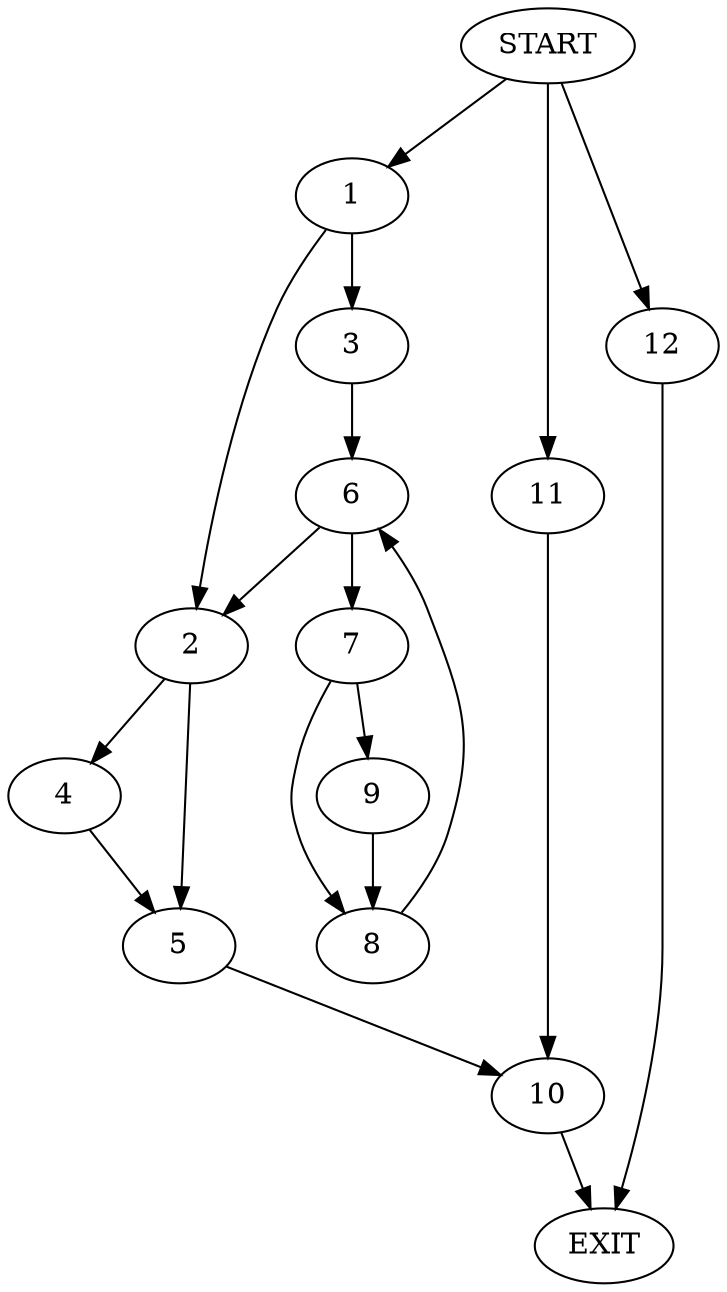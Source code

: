 digraph {
0 [label="START"]
13 [label="EXIT"]
0 -> 1
1 -> 2
1 -> 3
2 -> 4
2 -> 5
3 -> 6
6 -> 2
6 -> 7
7 -> 8
7 -> 9
9 -> 8
8 -> 6
4 -> 5
5 -> 10
10 -> 13
0 -> 11
11 -> 10
0 -> 12
12 -> 13
}
